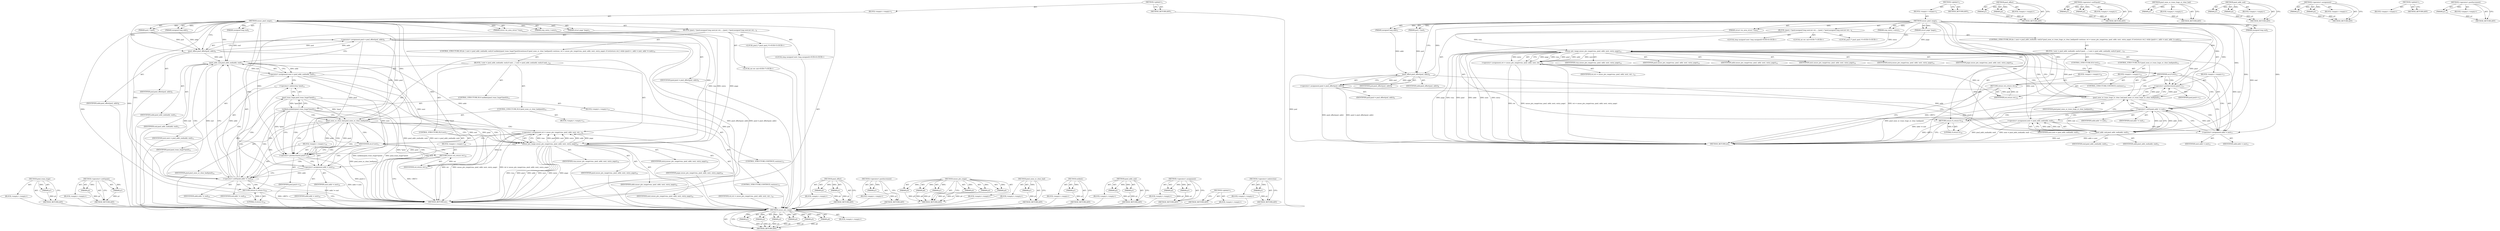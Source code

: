 digraph "&lt;operator&gt;.postIncrement" {
vulnerable_116 [label=<(METHOD,pmd_trans_huge)>];
vulnerable_117 [label=<(PARAM,p1)>];
vulnerable_118 [label=<(BLOCK,&lt;empty&gt;,&lt;empty&gt;)>];
vulnerable_119 [label=<(METHOD_RETURN,ANY)>];
vulnerable_141 [label=<(METHOD,&lt;operator&gt;.notEquals)>];
vulnerable_142 [label=<(PARAM,p1)>];
vulnerable_143 [label=<(PARAM,p2)>];
vulnerable_144 [label=<(BLOCK,&lt;empty&gt;,&lt;empty&gt;)>];
vulnerable_145 [label=<(METHOD_RETURN,ANY)>];
vulnerable_6 [label=<(METHOD,&lt;global&gt;)<SUB>1</SUB>>];
vulnerable_7 [label=<(BLOCK,&lt;empty&gt;,&lt;empty&gt;)<SUB>1</SUB>>];
vulnerable_8 [label=<(METHOD,unuse_pmd_range)<SUB>1</SUB>>];
vulnerable_9 [label=<(PARAM,struct vm_area_struct *vma)<SUB>1</SUB>>];
vulnerable_10 [label=<(PARAM,pud_t *pud)<SUB>1</SUB>>];
vulnerable_11 [label=<(PARAM,unsigned long addr)<SUB>2</SUB>>];
vulnerable_12 [label=<(PARAM,unsigned long end)<SUB>2</SUB>>];
vulnerable_13 [label=<(PARAM,swp_entry_t entry)<SUB>3</SUB>>];
vulnerable_14 [label=<(PARAM,struct page *page)<SUB>3</SUB>>];
vulnerable_15 [label=<(BLOCK,{
	pmd_t *pmd;
	unsigned long next;
	int ret;

...,{
	pmd_t *pmd;
	unsigned long next;
	int ret;

...)<SUB>4</SUB>>];
vulnerable_16 [label="<(LOCAL,pmd_t* pmd: pmd_t*)<SUB>5</SUB>>"];
vulnerable_17 [label="<(LOCAL,long unsigned next: long unsigned)<SUB>6</SUB>>"];
vulnerable_18 [label="<(LOCAL,int ret: int)<SUB>7</SUB>>"];
vulnerable_19 [label=<(&lt;operator&gt;.assignment,pmd = pmd_offset(pud, addr))<SUB>9</SUB>>];
vulnerable_20 [label=<(IDENTIFIER,pmd,pmd = pmd_offset(pud, addr))<SUB>9</SUB>>];
vulnerable_21 [label=<(pmd_offset,pmd_offset(pud, addr))<SUB>9</SUB>>];
vulnerable_22 [label=<(IDENTIFIER,pud,pmd_offset(pud, addr))<SUB>9</SUB>>];
vulnerable_23 [label=<(IDENTIFIER,addr,pmd_offset(pud, addr))<SUB>9</SUB>>];
vulnerable_24 [label=<(CONTROL_STRUCTURE,DO,do {
 		next = pmd_addr_end(addr, end);
		if (unlikely(pmd_trans_huge(*pmd)))
			continue;
		if (pmd_none_or_clear_bad(pmd))
 			continue;
 		ret = unuse_pte_range(vma, pmd, addr, next, entry, page);
 		if (ret)
			return ret;
	} while (pmd++, addr = next, addr != end);)<SUB>10</SUB>>];
vulnerable_25 [label=<(BLOCK,{
 		next = pmd_addr_end(addr, end);
		if (unli...,{
 		next = pmd_addr_end(addr, end);
		if (unli...)<SUB>10</SUB>>];
vulnerable_26 [label=<(&lt;operator&gt;.assignment,next = pmd_addr_end(addr, end))<SUB>11</SUB>>];
vulnerable_27 [label=<(IDENTIFIER,next,next = pmd_addr_end(addr, end))<SUB>11</SUB>>];
vulnerable_28 [label=<(pmd_addr_end,pmd_addr_end(addr, end))<SUB>11</SUB>>];
vulnerable_29 [label=<(IDENTIFIER,addr,pmd_addr_end(addr, end))<SUB>11</SUB>>];
vulnerable_30 [label=<(IDENTIFIER,end,pmd_addr_end(addr, end))<SUB>11</SUB>>];
vulnerable_31 [label=<(CONTROL_STRUCTURE,IF,if (unlikely(pmd_trans_huge(*pmd))))<SUB>12</SUB>>];
vulnerable_32 [label=<(unlikely,unlikely(pmd_trans_huge(*pmd)))<SUB>12</SUB>>];
vulnerable_33 [label=<(pmd_trans_huge,pmd_trans_huge(*pmd))<SUB>12</SUB>>];
vulnerable_34 [label=<(&lt;operator&gt;.indirection,*pmd)<SUB>12</SUB>>];
vulnerable_35 [label=<(IDENTIFIER,pmd,pmd_trans_huge(*pmd))<SUB>12</SUB>>];
vulnerable_36 [label=<(BLOCK,&lt;empty&gt;,&lt;empty&gt;)<SUB>13</SUB>>];
vulnerable_37 [label=<(CONTROL_STRUCTURE,CONTINUE,continue;)<SUB>13</SUB>>];
vulnerable_38 [label=<(CONTROL_STRUCTURE,IF,if (pmd_none_or_clear_bad(pmd)))<SUB>14</SUB>>];
vulnerable_39 [label=<(pmd_none_or_clear_bad,pmd_none_or_clear_bad(pmd))<SUB>14</SUB>>];
vulnerable_40 [label=<(IDENTIFIER,pmd,pmd_none_or_clear_bad(pmd))<SUB>14</SUB>>];
vulnerable_41 [label=<(BLOCK,&lt;empty&gt;,&lt;empty&gt;)<SUB>15</SUB>>];
vulnerable_42 [label=<(CONTROL_STRUCTURE,CONTINUE,continue;)<SUB>15</SUB>>];
vulnerable_43 [label=<(&lt;operator&gt;.assignment,ret = unuse_pte_range(vma, pmd, addr, next, ent...)<SUB>16</SUB>>];
vulnerable_44 [label=<(IDENTIFIER,ret,ret = unuse_pte_range(vma, pmd, addr, next, ent...)<SUB>16</SUB>>];
vulnerable_45 [label=<(unuse_pte_range,unuse_pte_range(vma, pmd, addr, next, entry, page))<SUB>16</SUB>>];
vulnerable_46 [label=<(IDENTIFIER,vma,unuse_pte_range(vma, pmd, addr, next, entry, page))<SUB>16</SUB>>];
vulnerable_47 [label=<(IDENTIFIER,pmd,unuse_pte_range(vma, pmd, addr, next, entry, page))<SUB>16</SUB>>];
vulnerable_48 [label=<(IDENTIFIER,addr,unuse_pte_range(vma, pmd, addr, next, entry, page))<SUB>16</SUB>>];
vulnerable_49 [label=<(IDENTIFIER,next,unuse_pte_range(vma, pmd, addr, next, entry, page))<SUB>16</SUB>>];
vulnerable_50 [label=<(IDENTIFIER,entry,unuse_pte_range(vma, pmd, addr, next, entry, page))<SUB>16</SUB>>];
vulnerable_51 [label=<(IDENTIFIER,page,unuse_pte_range(vma, pmd, addr, next, entry, page))<SUB>16</SUB>>];
vulnerable_52 [label=<(CONTROL_STRUCTURE,IF,if (ret))<SUB>17</SUB>>];
vulnerable_53 [label=<(IDENTIFIER,ret,if (ret))<SUB>17</SUB>>];
vulnerable_54 [label=<(BLOCK,&lt;empty&gt;,&lt;empty&gt;)<SUB>18</SUB>>];
vulnerable_55 [label=<(RETURN,return ret;,return ret;)<SUB>18</SUB>>];
vulnerable_56 [label=<(IDENTIFIER,ret,return ret;)<SUB>18</SUB>>];
vulnerable_57 [label=<(BLOCK,&lt;empty&gt;,&lt;empty&gt;)<SUB>19</SUB>>];
vulnerable_58 [label=<(&lt;operator&gt;.postIncrement,pmd++)<SUB>19</SUB>>];
vulnerable_59 [label=<(IDENTIFIER,pmd,pmd++)<SUB>19</SUB>>];
vulnerable_60 [label=<(&lt;operator&gt;.assignment,addr = next)<SUB>19</SUB>>];
vulnerable_61 [label=<(IDENTIFIER,addr,addr = next)<SUB>19</SUB>>];
vulnerable_62 [label=<(IDENTIFIER,next,addr = next)<SUB>19</SUB>>];
vulnerable_63 [label=<(&lt;operator&gt;.notEquals,addr != end)<SUB>19</SUB>>];
vulnerable_64 [label=<(IDENTIFIER,addr,addr != end)<SUB>19</SUB>>];
vulnerable_65 [label=<(IDENTIFIER,end,addr != end)<SUB>19</SUB>>];
vulnerable_66 [label=<(RETURN,return 0;,return 0;)<SUB>20</SUB>>];
vulnerable_67 [label=<(LITERAL,0,return 0;)<SUB>20</SUB>>];
vulnerable_68 [label=<(METHOD_RETURN,int)<SUB>1</SUB>>];
vulnerable_70 [label=<(METHOD_RETURN,ANY)<SUB>1</SUB>>];
vulnerable_102 [label=<(METHOD,pmd_offset)>];
vulnerable_103 [label=<(PARAM,p1)>];
vulnerable_104 [label=<(PARAM,p2)>];
vulnerable_105 [label=<(BLOCK,&lt;empty&gt;,&lt;empty&gt;)>];
vulnerable_106 [label=<(METHOD_RETURN,ANY)>];
vulnerable_137 [label=<(METHOD,&lt;operator&gt;.postIncrement)>];
vulnerable_138 [label=<(PARAM,p1)>];
vulnerable_139 [label=<(BLOCK,&lt;empty&gt;,&lt;empty&gt;)>];
vulnerable_140 [label=<(METHOD_RETURN,ANY)>];
vulnerable_128 [label=<(METHOD,unuse_pte_range)>];
vulnerable_129 [label=<(PARAM,p1)>];
vulnerable_130 [label=<(PARAM,p2)>];
vulnerable_131 [label=<(PARAM,p3)>];
vulnerable_132 [label=<(PARAM,p4)>];
vulnerable_133 [label=<(PARAM,p5)>];
vulnerable_134 [label=<(PARAM,p6)>];
vulnerable_135 [label=<(BLOCK,&lt;empty&gt;,&lt;empty&gt;)>];
vulnerable_136 [label=<(METHOD_RETURN,ANY)>];
vulnerable_124 [label=<(METHOD,pmd_none_or_clear_bad)>];
vulnerable_125 [label=<(PARAM,p1)>];
vulnerable_126 [label=<(BLOCK,&lt;empty&gt;,&lt;empty&gt;)>];
vulnerable_127 [label=<(METHOD_RETURN,ANY)>];
vulnerable_112 [label=<(METHOD,unlikely)>];
vulnerable_113 [label=<(PARAM,p1)>];
vulnerable_114 [label=<(BLOCK,&lt;empty&gt;,&lt;empty&gt;)>];
vulnerable_115 [label=<(METHOD_RETURN,ANY)>];
vulnerable_107 [label=<(METHOD,pmd_addr_end)>];
vulnerable_108 [label=<(PARAM,p1)>];
vulnerable_109 [label=<(PARAM,p2)>];
vulnerable_110 [label=<(BLOCK,&lt;empty&gt;,&lt;empty&gt;)>];
vulnerable_111 [label=<(METHOD_RETURN,ANY)>];
vulnerable_97 [label=<(METHOD,&lt;operator&gt;.assignment)>];
vulnerable_98 [label=<(PARAM,p1)>];
vulnerable_99 [label=<(PARAM,p2)>];
vulnerable_100 [label=<(BLOCK,&lt;empty&gt;,&lt;empty&gt;)>];
vulnerable_101 [label=<(METHOD_RETURN,ANY)>];
vulnerable_91 [label=<(METHOD,&lt;global&gt;)<SUB>1</SUB>>];
vulnerable_92 [label=<(BLOCK,&lt;empty&gt;,&lt;empty&gt;)>];
vulnerable_93 [label=<(METHOD_RETURN,ANY)>];
vulnerable_120 [label=<(METHOD,&lt;operator&gt;.indirection)>];
vulnerable_121 [label=<(PARAM,p1)>];
vulnerable_122 [label=<(BLOCK,&lt;empty&gt;,&lt;empty&gt;)>];
vulnerable_123 [label=<(METHOD_RETURN,ANY)>];
fixed_109 [label=<(METHOD,unuse_pte_range)>];
fixed_110 [label=<(PARAM,p1)>];
fixed_111 [label=<(PARAM,p2)>];
fixed_112 [label=<(PARAM,p3)>];
fixed_113 [label=<(PARAM,p4)>];
fixed_114 [label=<(PARAM,p5)>];
fixed_115 [label=<(PARAM,p6)>];
fixed_116 [label=<(BLOCK,&lt;empty&gt;,&lt;empty&gt;)>];
fixed_117 [label=<(METHOD_RETURN,ANY)>];
fixed_6 [label=<(METHOD,&lt;global&gt;)<SUB>1</SUB>>];
fixed_7 [label=<(BLOCK,&lt;empty&gt;,&lt;empty&gt;)<SUB>1</SUB>>];
fixed_8 [label=<(METHOD,unuse_pmd_range)<SUB>1</SUB>>];
fixed_9 [label=<(PARAM,struct vm_area_struct *vma)<SUB>1</SUB>>];
fixed_10 [label=<(PARAM,pud_t *pud)<SUB>1</SUB>>];
fixed_11 [label=<(PARAM,unsigned long addr)<SUB>2</SUB>>];
fixed_12 [label=<(PARAM,unsigned long end)<SUB>2</SUB>>];
fixed_13 [label=<(PARAM,swp_entry_t entry)<SUB>3</SUB>>];
fixed_14 [label=<(PARAM,struct page *page)<SUB>3</SUB>>];
fixed_15 [label=<(BLOCK,{
	pmd_t *pmd;
	unsigned long next;
	int ret;

...,{
	pmd_t *pmd;
	unsigned long next;
	int ret;

...)<SUB>4</SUB>>];
fixed_16 [label="<(LOCAL,pmd_t* pmd: pmd_t*)<SUB>5</SUB>>"];
fixed_17 [label="<(LOCAL,long unsigned next: long unsigned)<SUB>6</SUB>>"];
fixed_18 [label="<(LOCAL,int ret: int)<SUB>7</SUB>>"];
fixed_19 [label=<(&lt;operator&gt;.assignment,pmd = pmd_offset(pud, addr))<SUB>9</SUB>>];
fixed_20 [label=<(IDENTIFIER,pmd,pmd = pmd_offset(pud, addr))<SUB>9</SUB>>];
fixed_21 [label=<(pmd_offset,pmd_offset(pud, addr))<SUB>9</SUB>>];
fixed_22 [label=<(IDENTIFIER,pud,pmd_offset(pud, addr))<SUB>9</SUB>>];
fixed_23 [label=<(IDENTIFIER,addr,pmd_offset(pud, addr))<SUB>9</SUB>>];
fixed_24 [label=<(CONTROL_STRUCTURE,DO,do {
 		next = pmd_addr_end(addr, end);
		if (pmd_none_or_trans_huge_or_clear_bad(pmd))
 			continue;
 		ret = unuse_pte_range(vma, pmd, addr, next, entry, page);
 		if (ret)
			return ret;
	} while (pmd++, addr = next, addr != end);)<SUB>10</SUB>>];
fixed_25 [label=<(BLOCK,{
 		next = pmd_addr_end(addr, end);
		if (pmd_...,{
 		next = pmd_addr_end(addr, end);
		if (pmd_...)<SUB>10</SUB>>];
fixed_26 [label=<(&lt;operator&gt;.assignment,next = pmd_addr_end(addr, end))<SUB>11</SUB>>];
fixed_27 [label=<(IDENTIFIER,next,next = pmd_addr_end(addr, end))<SUB>11</SUB>>];
fixed_28 [label=<(pmd_addr_end,pmd_addr_end(addr, end))<SUB>11</SUB>>];
fixed_29 [label=<(IDENTIFIER,addr,pmd_addr_end(addr, end))<SUB>11</SUB>>];
fixed_30 [label=<(IDENTIFIER,end,pmd_addr_end(addr, end))<SUB>11</SUB>>];
fixed_31 [label=<(CONTROL_STRUCTURE,IF,if (pmd_none_or_trans_huge_or_clear_bad(pmd)))<SUB>12</SUB>>];
fixed_32 [label=<(pmd_none_or_trans_huge_or_clear_bad,pmd_none_or_trans_huge_or_clear_bad(pmd))<SUB>12</SUB>>];
fixed_33 [label=<(IDENTIFIER,pmd,pmd_none_or_trans_huge_or_clear_bad(pmd))<SUB>12</SUB>>];
fixed_34 [label=<(BLOCK,&lt;empty&gt;,&lt;empty&gt;)<SUB>13</SUB>>];
fixed_35 [label=<(CONTROL_STRUCTURE,CONTINUE,continue;)<SUB>13</SUB>>];
fixed_36 [label=<(&lt;operator&gt;.assignment,ret = unuse_pte_range(vma, pmd, addr, next, ent...)<SUB>14</SUB>>];
fixed_37 [label=<(IDENTIFIER,ret,ret = unuse_pte_range(vma, pmd, addr, next, ent...)<SUB>14</SUB>>];
fixed_38 [label=<(unuse_pte_range,unuse_pte_range(vma, pmd, addr, next, entry, page))<SUB>14</SUB>>];
fixed_39 [label=<(IDENTIFIER,vma,unuse_pte_range(vma, pmd, addr, next, entry, page))<SUB>14</SUB>>];
fixed_40 [label=<(IDENTIFIER,pmd,unuse_pte_range(vma, pmd, addr, next, entry, page))<SUB>14</SUB>>];
fixed_41 [label=<(IDENTIFIER,addr,unuse_pte_range(vma, pmd, addr, next, entry, page))<SUB>14</SUB>>];
fixed_42 [label=<(IDENTIFIER,next,unuse_pte_range(vma, pmd, addr, next, entry, page))<SUB>14</SUB>>];
fixed_43 [label=<(IDENTIFIER,entry,unuse_pte_range(vma, pmd, addr, next, entry, page))<SUB>14</SUB>>];
fixed_44 [label=<(IDENTIFIER,page,unuse_pte_range(vma, pmd, addr, next, entry, page))<SUB>14</SUB>>];
fixed_45 [label=<(CONTROL_STRUCTURE,IF,if (ret))<SUB>15</SUB>>];
fixed_46 [label=<(IDENTIFIER,ret,if (ret))<SUB>15</SUB>>];
fixed_47 [label=<(BLOCK,&lt;empty&gt;,&lt;empty&gt;)<SUB>16</SUB>>];
fixed_48 [label=<(RETURN,return ret;,return ret;)<SUB>16</SUB>>];
fixed_49 [label=<(IDENTIFIER,ret,return ret;)<SUB>16</SUB>>];
fixed_50 [label=<(BLOCK,&lt;empty&gt;,&lt;empty&gt;)<SUB>17</SUB>>];
fixed_51 [label=<(&lt;operator&gt;.postIncrement,pmd++)<SUB>17</SUB>>];
fixed_52 [label=<(IDENTIFIER,pmd,pmd++)<SUB>17</SUB>>];
fixed_53 [label=<(&lt;operator&gt;.assignment,addr = next)<SUB>17</SUB>>];
fixed_54 [label=<(IDENTIFIER,addr,addr = next)<SUB>17</SUB>>];
fixed_55 [label=<(IDENTIFIER,next,addr = next)<SUB>17</SUB>>];
fixed_56 [label=<(&lt;operator&gt;.notEquals,addr != end)<SUB>17</SUB>>];
fixed_57 [label=<(IDENTIFIER,addr,addr != end)<SUB>17</SUB>>];
fixed_58 [label=<(IDENTIFIER,end,addr != end)<SUB>17</SUB>>];
fixed_59 [label=<(RETURN,return 0;,return 0;)<SUB>18</SUB>>];
fixed_60 [label=<(LITERAL,0,return 0;)<SUB>18</SUB>>];
fixed_61 [label=<(METHOD_RETURN,int)<SUB>1</SUB>>];
fixed_63 [label=<(METHOD_RETURN,ANY)<SUB>1</SUB>>];
fixed_95 [label=<(METHOD,pmd_offset)>];
fixed_96 [label=<(PARAM,p1)>];
fixed_97 [label=<(PARAM,p2)>];
fixed_98 [label=<(BLOCK,&lt;empty&gt;,&lt;empty&gt;)>];
fixed_99 [label=<(METHOD_RETURN,ANY)>];
fixed_122 [label=<(METHOD,&lt;operator&gt;.notEquals)>];
fixed_123 [label=<(PARAM,p1)>];
fixed_124 [label=<(PARAM,p2)>];
fixed_125 [label=<(BLOCK,&lt;empty&gt;,&lt;empty&gt;)>];
fixed_126 [label=<(METHOD_RETURN,ANY)>];
fixed_105 [label=<(METHOD,pmd_none_or_trans_huge_or_clear_bad)>];
fixed_106 [label=<(PARAM,p1)>];
fixed_107 [label=<(BLOCK,&lt;empty&gt;,&lt;empty&gt;)>];
fixed_108 [label=<(METHOD_RETURN,ANY)>];
fixed_100 [label=<(METHOD,pmd_addr_end)>];
fixed_101 [label=<(PARAM,p1)>];
fixed_102 [label=<(PARAM,p2)>];
fixed_103 [label=<(BLOCK,&lt;empty&gt;,&lt;empty&gt;)>];
fixed_104 [label=<(METHOD_RETURN,ANY)>];
fixed_90 [label=<(METHOD,&lt;operator&gt;.assignment)>];
fixed_91 [label=<(PARAM,p1)>];
fixed_92 [label=<(PARAM,p2)>];
fixed_93 [label=<(BLOCK,&lt;empty&gt;,&lt;empty&gt;)>];
fixed_94 [label=<(METHOD_RETURN,ANY)>];
fixed_84 [label=<(METHOD,&lt;global&gt;)<SUB>1</SUB>>];
fixed_85 [label=<(BLOCK,&lt;empty&gt;,&lt;empty&gt;)>];
fixed_86 [label=<(METHOD_RETURN,ANY)>];
fixed_118 [label=<(METHOD,&lt;operator&gt;.postIncrement)>];
fixed_119 [label=<(PARAM,p1)>];
fixed_120 [label=<(BLOCK,&lt;empty&gt;,&lt;empty&gt;)>];
fixed_121 [label=<(METHOD_RETURN,ANY)>];
vulnerable_116 -> vulnerable_117  [key=0, label="AST: "];
vulnerable_116 -> vulnerable_117  [key=1, label="DDG: "];
vulnerable_116 -> vulnerable_118  [key=0, label="AST: "];
vulnerable_116 -> vulnerable_119  [key=0, label="AST: "];
vulnerable_116 -> vulnerable_119  [key=1, label="CFG: "];
vulnerable_117 -> vulnerable_119  [key=0, label="DDG: p1"];
vulnerable_118 -> fixed_109  [key=0];
vulnerable_119 -> fixed_109  [key=0];
vulnerable_141 -> vulnerable_142  [key=0, label="AST: "];
vulnerable_141 -> vulnerable_142  [key=1, label="DDG: "];
vulnerable_141 -> vulnerable_144  [key=0, label="AST: "];
vulnerable_141 -> vulnerable_143  [key=0, label="AST: "];
vulnerable_141 -> vulnerable_143  [key=1, label="DDG: "];
vulnerable_141 -> vulnerable_145  [key=0, label="AST: "];
vulnerable_141 -> vulnerable_145  [key=1, label="CFG: "];
vulnerable_142 -> vulnerable_145  [key=0, label="DDG: p1"];
vulnerable_143 -> vulnerable_145  [key=0, label="DDG: p2"];
vulnerable_144 -> fixed_109  [key=0];
vulnerable_145 -> fixed_109  [key=0];
vulnerable_6 -> vulnerable_7  [key=0, label="AST: "];
vulnerable_6 -> vulnerable_70  [key=0, label="AST: "];
vulnerable_6 -> vulnerable_70  [key=1, label="CFG: "];
vulnerable_7 -> vulnerable_8  [key=0, label="AST: "];
vulnerable_8 -> vulnerable_9  [key=0, label="AST: "];
vulnerable_8 -> vulnerable_9  [key=1, label="DDG: "];
vulnerable_8 -> vulnerable_10  [key=0, label="AST: "];
vulnerable_8 -> vulnerable_10  [key=1, label="DDG: "];
vulnerable_8 -> vulnerable_11  [key=0, label="AST: "];
vulnerable_8 -> vulnerable_11  [key=1, label="DDG: "];
vulnerable_8 -> vulnerable_12  [key=0, label="AST: "];
vulnerable_8 -> vulnerable_12  [key=1, label="DDG: "];
vulnerable_8 -> vulnerable_13  [key=0, label="AST: "];
vulnerable_8 -> vulnerable_13  [key=1, label="DDG: "];
vulnerable_8 -> vulnerable_14  [key=0, label="AST: "];
vulnerable_8 -> vulnerable_14  [key=1, label="DDG: "];
vulnerable_8 -> vulnerable_15  [key=0, label="AST: "];
vulnerable_8 -> vulnerable_68  [key=0, label="AST: "];
vulnerable_8 -> vulnerable_21  [key=0, label="CFG: "];
vulnerable_8 -> vulnerable_21  [key=1, label="DDG: "];
vulnerable_8 -> vulnerable_66  [key=0, label="DDG: "];
vulnerable_8 -> vulnerable_67  [key=0, label="DDG: "];
vulnerable_8 -> vulnerable_60  [key=0, label="DDG: "];
vulnerable_8 -> vulnerable_53  [key=0, label="DDG: "];
vulnerable_8 -> vulnerable_58  [key=0, label="DDG: "];
vulnerable_8 -> vulnerable_63  [key=0, label="DDG: "];
vulnerable_8 -> vulnerable_28  [key=0, label="DDG: "];
vulnerable_8 -> vulnerable_39  [key=0, label="DDG: "];
vulnerable_8 -> vulnerable_45  [key=0, label="DDG: "];
vulnerable_8 -> vulnerable_56  [key=0, label="DDG: "];
vulnerable_9 -> vulnerable_45  [key=0, label="DDG: vma"];
vulnerable_10 -> vulnerable_21  [key=0, label="DDG: pud"];
vulnerable_11 -> vulnerable_21  [key=0, label="DDG: addr"];
vulnerable_12 -> vulnerable_28  [key=0, label="DDG: end"];
vulnerable_13 -> vulnerable_45  [key=0, label="DDG: entry"];
vulnerable_14 -> vulnerable_45  [key=0, label="DDG: page"];
vulnerable_15 -> vulnerable_16  [key=0, label="AST: "];
vulnerable_15 -> vulnerable_17  [key=0, label="AST: "];
vulnerable_15 -> vulnerable_18  [key=0, label="AST: "];
vulnerable_15 -> vulnerable_19  [key=0, label="AST: "];
vulnerable_15 -> vulnerable_24  [key=0, label="AST: "];
vulnerable_15 -> vulnerable_66  [key=0, label="AST: "];
vulnerable_16 -> fixed_109  [key=0];
vulnerable_17 -> fixed_109  [key=0];
vulnerable_18 -> fixed_109  [key=0];
vulnerable_19 -> vulnerable_20  [key=0, label="AST: "];
vulnerable_19 -> vulnerable_21  [key=0, label="AST: "];
vulnerable_19 -> vulnerable_28  [key=0, label="CFG: "];
vulnerable_19 -> vulnerable_68  [key=0, label="DDG: pmd_offset(pud, addr)"];
vulnerable_19 -> vulnerable_68  [key=1, label="DDG: pmd = pmd_offset(pud, addr)"];
vulnerable_19 -> vulnerable_58  [key=0, label="DDG: pmd"];
vulnerable_19 -> vulnerable_39  [key=0, label="DDG: pmd"];
vulnerable_20 -> fixed_109  [key=0];
vulnerable_21 -> vulnerable_22  [key=0, label="AST: "];
vulnerable_21 -> vulnerable_23  [key=0, label="AST: "];
vulnerable_21 -> vulnerable_19  [key=0, label="CFG: "];
vulnerable_21 -> vulnerable_19  [key=1, label="DDG: pud"];
vulnerable_21 -> vulnerable_19  [key=2, label="DDG: addr"];
vulnerable_21 -> vulnerable_68  [key=0, label="DDG: pud"];
vulnerable_21 -> vulnerable_28  [key=0, label="DDG: addr"];
vulnerable_22 -> fixed_109  [key=0];
vulnerable_23 -> fixed_109  [key=0];
vulnerable_24 -> vulnerable_25  [key=0, label="AST: "];
vulnerable_24 -> vulnerable_57  [key=0, label="AST: "];
vulnerable_25 -> vulnerable_26  [key=0, label="AST: "];
vulnerable_25 -> vulnerable_31  [key=0, label="AST: "];
vulnerable_25 -> vulnerable_38  [key=0, label="AST: "];
vulnerable_25 -> vulnerable_43  [key=0, label="AST: "];
vulnerable_25 -> vulnerable_52  [key=0, label="AST: "];
vulnerable_26 -> vulnerable_27  [key=0, label="AST: "];
vulnerable_26 -> vulnerable_28  [key=0, label="AST: "];
vulnerable_26 -> vulnerable_34  [key=0, label="CFG: "];
vulnerable_26 -> vulnerable_68  [key=0, label="DDG: pmd_addr_end(addr, end)"];
vulnerable_26 -> vulnerable_68  [key=1, label="DDG: next = pmd_addr_end(addr, end)"];
vulnerable_26 -> vulnerable_60  [key=0, label="DDG: next"];
vulnerable_26 -> vulnerable_45  [key=0, label="DDG: next"];
vulnerable_27 -> fixed_109  [key=0];
vulnerable_28 -> vulnerable_29  [key=0, label="AST: "];
vulnerable_28 -> vulnerable_30  [key=0, label="AST: "];
vulnerable_28 -> vulnerable_26  [key=0, label="CFG: "];
vulnerable_28 -> vulnerable_26  [key=1, label="DDG: addr"];
vulnerable_28 -> vulnerable_26  [key=2, label="DDG: end"];
vulnerable_28 -> vulnerable_68  [key=0, label="DDG: end"];
vulnerable_28 -> vulnerable_63  [key=0, label="DDG: end"];
vulnerable_28 -> vulnerable_45  [key=0, label="DDG: addr"];
vulnerable_29 -> fixed_109  [key=0];
vulnerable_30 -> fixed_109  [key=0];
vulnerable_31 -> vulnerable_32  [key=0, label="AST: "];
vulnerable_31 -> vulnerable_36  [key=0, label="AST: "];
vulnerable_32 -> vulnerable_33  [key=0, label="AST: "];
vulnerable_32 -> vulnerable_58  [key=0, label="CFG: "];
vulnerable_32 -> vulnerable_58  [key=1, label="CDG: "];
vulnerable_32 -> vulnerable_39  [key=0, label="CFG: "];
vulnerable_32 -> vulnerable_39  [key=1, label="CDG: "];
vulnerable_32 -> vulnerable_68  [key=0, label="DDG: pmd_trans_huge(*pmd)"];
vulnerable_32 -> vulnerable_68  [key=1, label="DDG: unlikely(pmd_trans_huge(*pmd))"];
vulnerable_32 -> vulnerable_60  [key=0, label="CDG: "];
vulnerable_32 -> vulnerable_63  [key=0, label="CDG: "];
vulnerable_33 -> vulnerable_34  [key=0, label="AST: "];
vulnerable_33 -> vulnerable_32  [key=0, label="CFG: "];
vulnerable_33 -> vulnerable_32  [key=1, label="DDG: *pmd"];
vulnerable_33 -> vulnerable_68  [key=0, label="DDG: *pmd"];
vulnerable_33 -> vulnerable_58  [key=0, label="DDG: *pmd"];
vulnerable_33 -> vulnerable_39  [key=0, label="DDG: *pmd"];
vulnerable_33 -> vulnerable_45  [key=0, label="DDG: *pmd"];
vulnerable_34 -> vulnerable_35  [key=0, label="AST: "];
vulnerable_34 -> vulnerable_33  [key=0, label="CFG: "];
vulnerable_35 -> fixed_109  [key=0];
vulnerable_36 -> vulnerable_37  [key=0, label="AST: "];
vulnerable_37 -> fixed_109  [key=0];
vulnerable_38 -> vulnerable_39  [key=0, label="AST: "];
vulnerable_38 -> vulnerable_41  [key=0, label="AST: "];
vulnerable_39 -> vulnerable_40  [key=0, label="AST: "];
vulnerable_39 -> vulnerable_58  [key=0, label="CFG: "];
vulnerable_39 -> vulnerable_58  [key=1, label="DDG: pmd"];
vulnerable_39 -> vulnerable_58  [key=2, label="CDG: "];
vulnerable_39 -> vulnerable_45  [key=0, label="CFG: "];
vulnerable_39 -> vulnerable_45  [key=1, label="DDG: pmd"];
vulnerable_39 -> vulnerable_45  [key=2, label="CDG: "];
vulnerable_39 -> vulnerable_68  [key=0, label="DDG: pmd_none_or_clear_bad(pmd)"];
vulnerable_39 -> vulnerable_60  [key=0, label="CDG: "];
vulnerable_39 -> vulnerable_53  [key=0, label="CDG: "];
vulnerable_39 -> vulnerable_63  [key=0, label="CDG: "];
vulnerable_39 -> vulnerable_43  [key=0, label="CDG: "];
vulnerable_40 -> fixed_109  [key=0];
vulnerable_41 -> vulnerable_42  [key=0, label="AST: "];
vulnerable_42 -> fixed_109  [key=0];
vulnerable_43 -> vulnerable_44  [key=0, label="AST: "];
vulnerable_43 -> vulnerable_45  [key=0, label="AST: "];
vulnerable_43 -> vulnerable_53  [key=0, label="CFG: "];
vulnerable_43 -> vulnerable_68  [key=0, label="DDG: ret"];
vulnerable_43 -> vulnerable_68  [key=1, label="DDG: unuse_pte_range(vma, pmd, addr, next, entry, page)"];
vulnerable_43 -> vulnerable_68  [key=2, label="DDG: ret = unuse_pte_range(vma, pmd, addr, next, entry, page)"];
vulnerable_43 -> vulnerable_56  [key=0, label="DDG: ret"];
vulnerable_44 -> fixed_109  [key=0];
vulnerable_45 -> vulnerable_46  [key=0, label="AST: "];
vulnerable_45 -> vulnerable_47  [key=0, label="AST: "];
vulnerable_45 -> vulnerable_48  [key=0, label="AST: "];
vulnerable_45 -> vulnerable_49  [key=0, label="AST: "];
vulnerable_45 -> vulnerable_50  [key=0, label="AST: "];
vulnerable_45 -> vulnerable_51  [key=0, label="AST: "];
vulnerable_45 -> vulnerable_43  [key=0, label="CFG: "];
vulnerable_45 -> vulnerable_43  [key=1, label="DDG: vma"];
vulnerable_45 -> vulnerable_43  [key=2, label="DDG: pmd"];
vulnerable_45 -> vulnerable_43  [key=3, label="DDG: next"];
vulnerable_45 -> vulnerable_43  [key=4, label="DDG: entry"];
vulnerable_45 -> vulnerable_43  [key=5, label="DDG: addr"];
vulnerable_45 -> vulnerable_43  [key=6, label="DDG: page"];
vulnerable_45 -> vulnerable_68  [key=0, label="DDG: vma"];
vulnerable_45 -> vulnerable_68  [key=1, label="DDG: pmd"];
vulnerable_45 -> vulnerable_68  [key=2, label="DDG: addr"];
vulnerable_45 -> vulnerable_68  [key=3, label="DDG: next"];
vulnerable_45 -> vulnerable_68  [key=4, label="DDG: entry"];
vulnerable_45 -> vulnerable_68  [key=5, label="DDG: page"];
vulnerable_45 -> vulnerable_60  [key=0, label="DDG: next"];
vulnerable_45 -> vulnerable_58  [key=0, label="DDG: pmd"];
vulnerable_46 -> fixed_109  [key=0];
vulnerable_47 -> fixed_109  [key=0];
vulnerable_48 -> fixed_109  [key=0];
vulnerable_49 -> fixed_109  [key=0];
vulnerable_50 -> fixed_109  [key=0];
vulnerable_51 -> fixed_109  [key=0];
vulnerable_52 -> vulnerable_53  [key=0, label="AST: "];
vulnerable_52 -> vulnerable_54  [key=0, label="AST: "];
vulnerable_53 -> vulnerable_58  [key=0, label="CFG: "];
vulnerable_53 -> vulnerable_58  [key=1, label="CDG: "];
vulnerable_53 -> vulnerable_55  [key=0, label="CFG: "];
vulnerable_53 -> vulnerable_55  [key=1, label="CDG: "];
vulnerable_53 -> vulnerable_60  [key=0, label="CDG: "];
vulnerable_53 -> vulnerable_63  [key=0, label="CDG: "];
vulnerable_54 -> vulnerable_55  [key=0, label="AST: "];
vulnerable_55 -> vulnerable_56  [key=0, label="AST: "];
vulnerable_55 -> vulnerable_68  [key=0, label="CFG: "];
vulnerable_55 -> vulnerable_68  [key=1, label="DDG: &lt;RET&gt;"];
vulnerable_56 -> vulnerable_55  [key=0, label="DDG: ret"];
vulnerable_57 -> vulnerable_58  [key=0, label="AST: "];
vulnerable_57 -> vulnerable_60  [key=0, label="AST: "];
vulnerable_57 -> vulnerable_63  [key=0, label="AST: "];
vulnerable_58 -> vulnerable_59  [key=0, label="AST: "];
vulnerable_58 -> vulnerable_60  [key=0, label="CFG: "];
vulnerable_58 -> vulnerable_68  [key=0, label="DDG: pmd++"];
vulnerable_58 -> vulnerable_39  [key=0, label="DDG: pmd"];
vulnerable_59 -> fixed_109  [key=0];
vulnerable_60 -> vulnerable_61  [key=0, label="AST: "];
vulnerable_60 -> vulnerable_62  [key=0, label="AST: "];
vulnerable_60 -> vulnerable_63  [key=0, label="CFG: "];
vulnerable_60 -> vulnerable_63  [key=1, label="DDG: addr"];
vulnerable_60 -> vulnerable_68  [key=0, label="DDG: addr = next"];
vulnerable_61 -> fixed_109  [key=0];
vulnerable_62 -> fixed_109  [key=0];
vulnerable_63 -> vulnerable_64  [key=0, label="AST: "];
vulnerable_63 -> vulnerable_65  [key=0, label="AST: "];
vulnerable_63 -> vulnerable_28  [key=0, label="CFG: "];
vulnerable_63 -> vulnerable_28  [key=1, label="DDG: addr"];
vulnerable_63 -> vulnerable_28  [key=2, label="DDG: end"];
vulnerable_63 -> vulnerable_28  [key=3, label="CDG: "];
vulnerable_63 -> vulnerable_66  [key=0, label="CFG: "];
vulnerable_63 -> vulnerable_66  [key=1, label="CDG: "];
vulnerable_63 -> vulnerable_68  [key=0, label="DDG: addr != end"];
vulnerable_63 -> vulnerable_34  [key=0, label="CDG: "];
vulnerable_63 -> vulnerable_32  [key=0, label="CDG: "];
vulnerable_63 -> vulnerable_33  [key=0, label="CDG: "];
vulnerable_63 -> vulnerable_26  [key=0, label="CDG: "];
vulnerable_64 -> fixed_109  [key=0];
vulnerable_65 -> fixed_109  [key=0];
vulnerable_66 -> vulnerable_67  [key=0, label="AST: "];
vulnerable_66 -> vulnerable_68  [key=0, label="CFG: "];
vulnerable_66 -> vulnerable_68  [key=1, label="DDG: &lt;RET&gt;"];
vulnerable_67 -> vulnerable_66  [key=0, label="DDG: 0"];
vulnerable_68 -> fixed_109  [key=0];
vulnerable_70 -> fixed_109  [key=0];
vulnerable_102 -> vulnerable_103  [key=0, label="AST: "];
vulnerable_102 -> vulnerable_103  [key=1, label="DDG: "];
vulnerable_102 -> vulnerable_105  [key=0, label="AST: "];
vulnerable_102 -> vulnerable_104  [key=0, label="AST: "];
vulnerable_102 -> vulnerable_104  [key=1, label="DDG: "];
vulnerable_102 -> vulnerable_106  [key=0, label="AST: "];
vulnerable_102 -> vulnerable_106  [key=1, label="CFG: "];
vulnerable_103 -> vulnerable_106  [key=0, label="DDG: p1"];
vulnerable_104 -> vulnerable_106  [key=0, label="DDG: p2"];
vulnerable_105 -> fixed_109  [key=0];
vulnerable_106 -> fixed_109  [key=0];
vulnerable_137 -> vulnerable_138  [key=0, label="AST: "];
vulnerable_137 -> vulnerable_138  [key=1, label="DDG: "];
vulnerable_137 -> vulnerable_139  [key=0, label="AST: "];
vulnerable_137 -> vulnerable_140  [key=0, label="AST: "];
vulnerable_137 -> vulnerable_140  [key=1, label="CFG: "];
vulnerable_138 -> vulnerable_140  [key=0, label="DDG: p1"];
vulnerable_139 -> fixed_109  [key=0];
vulnerable_140 -> fixed_109  [key=0];
vulnerable_128 -> vulnerable_129  [key=0, label="AST: "];
vulnerable_128 -> vulnerable_129  [key=1, label="DDG: "];
vulnerable_128 -> vulnerable_135  [key=0, label="AST: "];
vulnerable_128 -> vulnerable_130  [key=0, label="AST: "];
vulnerable_128 -> vulnerable_130  [key=1, label="DDG: "];
vulnerable_128 -> vulnerable_136  [key=0, label="AST: "];
vulnerable_128 -> vulnerable_136  [key=1, label="CFG: "];
vulnerable_128 -> vulnerable_131  [key=0, label="AST: "];
vulnerable_128 -> vulnerable_131  [key=1, label="DDG: "];
vulnerable_128 -> vulnerable_132  [key=0, label="AST: "];
vulnerable_128 -> vulnerable_132  [key=1, label="DDG: "];
vulnerable_128 -> vulnerable_133  [key=0, label="AST: "];
vulnerable_128 -> vulnerable_133  [key=1, label="DDG: "];
vulnerable_128 -> vulnerable_134  [key=0, label="AST: "];
vulnerable_128 -> vulnerable_134  [key=1, label="DDG: "];
vulnerable_129 -> vulnerable_136  [key=0, label="DDG: p1"];
vulnerable_130 -> vulnerable_136  [key=0, label="DDG: p2"];
vulnerable_131 -> vulnerable_136  [key=0, label="DDG: p3"];
vulnerable_132 -> vulnerable_136  [key=0, label="DDG: p4"];
vulnerable_133 -> vulnerable_136  [key=0, label="DDG: p5"];
vulnerable_134 -> vulnerable_136  [key=0, label="DDG: p6"];
vulnerable_135 -> fixed_109  [key=0];
vulnerable_136 -> fixed_109  [key=0];
vulnerable_124 -> vulnerable_125  [key=0, label="AST: "];
vulnerable_124 -> vulnerable_125  [key=1, label="DDG: "];
vulnerable_124 -> vulnerable_126  [key=0, label="AST: "];
vulnerable_124 -> vulnerable_127  [key=0, label="AST: "];
vulnerable_124 -> vulnerable_127  [key=1, label="CFG: "];
vulnerable_125 -> vulnerable_127  [key=0, label="DDG: p1"];
vulnerable_126 -> fixed_109  [key=0];
vulnerable_127 -> fixed_109  [key=0];
vulnerable_112 -> vulnerable_113  [key=0, label="AST: "];
vulnerable_112 -> vulnerable_113  [key=1, label="DDG: "];
vulnerable_112 -> vulnerable_114  [key=0, label="AST: "];
vulnerable_112 -> vulnerable_115  [key=0, label="AST: "];
vulnerable_112 -> vulnerable_115  [key=1, label="CFG: "];
vulnerable_113 -> vulnerable_115  [key=0, label="DDG: p1"];
vulnerable_114 -> fixed_109  [key=0];
vulnerable_115 -> fixed_109  [key=0];
vulnerable_107 -> vulnerable_108  [key=0, label="AST: "];
vulnerable_107 -> vulnerable_108  [key=1, label="DDG: "];
vulnerable_107 -> vulnerable_110  [key=0, label="AST: "];
vulnerable_107 -> vulnerable_109  [key=0, label="AST: "];
vulnerable_107 -> vulnerable_109  [key=1, label="DDG: "];
vulnerable_107 -> vulnerable_111  [key=0, label="AST: "];
vulnerable_107 -> vulnerable_111  [key=1, label="CFG: "];
vulnerable_108 -> vulnerable_111  [key=0, label="DDG: p1"];
vulnerable_109 -> vulnerable_111  [key=0, label="DDG: p2"];
vulnerable_110 -> fixed_109  [key=0];
vulnerable_111 -> fixed_109  [key=0];
vulnerable_97 -> vulnerable_98  [key=0, label="AST: "];
vulnerable_97 -> vulnerable_98  [key=1, label="DDG: "];
vulnerable_97 -> vulnerable_100  [key=0, label="AST: "];
vulnerable_97 -> vulnerable_99  [key=0, label="AST: "];
vulnerable_97 -> vulnerable_99  [key=1, label="DDG: "];
vulnerable_97 -> vulnerable_101  [key=0, label="AST: "];
vulnerable_97 -> vulnerable_101  [key=1, label="CFG: "];
vulnerable_98 -> vulnerable_101  [key=0, label="DDG: p1"];
vulnerable_99 -> vulnerable_101  [key=0, label="DDG: p2"];
vulnerable_100 -> fixed_109  [key=0];
vulnerable_101 -> fixed_109  [key=0];
vulnerable_91 -> vulnerable_92  [key=0, label="AST: "];
vulnerable_91 -> vulnerable_93  [key=0, label="AST: "];
vulnerable_91 -> vulnerable_93  [key=1, label="CFG: "];
vulnerable_92 -> fixed_109  [key=0];
vulnerable_93 -> fixed_109  [key=0];
vulnerable_120 -> vulnerable_121  [key=0, label="AST: "];
vulnerable_120 -> vulnerable_121  [key=1, label="DDG: "];
vulnerable_120 -> vulnerable_122  [key=0, label="AST: "];
vulnerable_120 -> vulnerable_123  [key=0, label="AST: "];
vulnerable_120 -> vulnerable_123  [key=1, label="CFG: "];
vulnerable_121 -> vulnerable_123  [key=0, label="DDG: p1"];
vulnerable_122 -> fixed_109  [key=0];
vulnerable_123 -> fixed_109  [key=0];
fixed_109 -> fixed_110  [key=0, label="AST: "];
fixed_109 -> fixed_110  [key=1, label="DDG: "];
fixed_109 -> fixed_116  [key=0, label="AST: "];
fixed_109 -> fixed_111  [key=0, label="AST: "];
fixed_109 -> fixed_111  [key=1, label="DDG: "];
fixed_109 -> fixed_117  [key=0, label="AST: "];
fixed_109 -> fixed_117  [key=1, label="CFG: "];
fixed_109 -> fixed_112  [key=0, label="AST: "];
fixed_109 -> fixed_112  [key=1, label="DDG: "];
fixed_109 -> fixed_113  [key=0, label="AST: "];
fixed_109 -> fixed_113  [key=1, label="DDG: "];
fixed_109 -> fixed_114  [key=0, label="AST: "];
fixed_109 -> fixed_114  [key=1, label="DDG: "];
fixed_109 -> fixed_115  [key=0, label="AST: "];
fixed_109 -> fixed_115  [key=1, label="DDG: "];
fixed_110 -> fixed_117  [key=0, label="DDG: p1"];
fixed_111 -> fixed_117  [key=0, label="DDG: p2"];
fixed_112 -> fixed_117  [key=0, label="DDG: p3"];
fixed_113 -> fixed_117  [key=0, label="DDG: p4"];
fixed_114 -> fixed_117  [key=0, label="DDG: p5"];
fixed_115 -> fixed_117  [key=0, label="DDG: p6"];
fixed_6 -> fixed_7  [key=0, label="AST: "];
fixed_6 -> fixed_63  [key=0, label="AST: "];
fixed_6 -> fixed_63  [key=1, label="CFG: "];
fixed_7 -> fixed_8  [key=0, label="AST: "];
fixed_8 -> fixed_9  [key=0, label="AST: "];
fixed_8 -> fixed_9  [key=1, label="DDG: "];
fixed_8 -> fixed_10  [key=0, label="AST: "];
fixed_8 -> fixed_10  [key=1, label="DDG: "];
fixed_8 -> fixed_11  [key=0, label="AST: "];
fixed_8 -> fixed_11  [key=1, label="DDG: "];
fixed_8 -> fixed_12  [key=0, label="AST: "];
fixed_8 -> fixed_12  [key=1, label="DDG: "];
fixed_8 -> fixed_13  [key=0, label="AST: "];
fixed_8 -> fixed_13  [key=1, label="DDG: "];
fixed_8 -> fixed_14  [key=0, label="AST: "];
fixed_8 -> fixed_14  [key=1, label="DDG: "];
fixed_8 -> fixed_15  [key=0, label="AST: "];
fixed_8 -> fixed_61  [key=0, label="AST: "];
fixed_8 -> fixed_21  [key=0, label="CFG: "];
fixed_8 -> fixed_21  [key=1, label="DDG: "];
fixed_8 -> fixed_59  [key=0, label="DDG: "];
fixed_8 -> fixed_60  [key=0, label="DDG: "];
fixed_8 -> fixed_53  [key=0, label="DDG: "];
fixed_8 -> fixed_46  [key=0, label="DDG: "];
fixed_8 -> fixed_51  [key=0, label="DDG: "];
fixed_8 -> fixed_56  [key=0, label="DDG: "];
fixed_8 -> fixed_28  [key=0, label="DDG: "];
fixed_8 -> fixed_32  [key=0, label="DDG: "];
fixed_8 -> fixed_38  [key=0, label="DDG: "];
fixed_8 -> fixed_49  [key=0, label="DDG: "];
fixed_9 -> fixed_38  [key=0, label="DDG: vma"];
fixed_10 -> fixed_21  [key=0, label="DDG: pud"];
fixed_11 -> fixed_21  [key=0, label="DDG: addr"];
fixed_12 -> fixed_28  [key=0, label="DDG: end"];
fixed_13 -> fixed_38  [key=0, label="DDG: entry"];
fixed_14 -> fixed_38  [key=0, label="DDG: page"];
fixed_15 -> fixed_16  [key=0, label="AST: "];
fixed_15 -> fixed_17  [key=0, label="AST: "];
fixed_15 -> fixed_18  [key=0, label="AST: "];
fixed_15 -> fixed_19  [key=0, label="AST: "];
fixed_15 -> fixed_24  [key=0, label="AST: "];
fixed_15 -> fixed_59  [key=0, label="AST: "];
fixed_19 -> fixed_20  [key=0, label="AST: "];
fixed_19 -> fixed_21  [key=0, label="AST: "];
fixed_19 -> fixed_28  [key=0, label="CFG: "];
fixed_19 -> fixed_61  [key=0, label="DDG: pmd_offset(pud, addr)"];
fixed_19 -> fixed_61  [key=1, label="DDG: pmd = pmd_offset(pud, addr)"];
fixed_19 -> fixed_32  [key=0, label="DDG: pmd"];
fixed_21 -> fixed_22  [key=0, label="AST: "];
fixed_21 -> fixed_23  [key=0, label="AST: "];
fixed_21 -> fixed_19  [key=0, label="CFG: "];
fixed_21 -> fixed_19  [key=1, label="DDG: pud"];
fixed_21 -> fixed_19  [key=2, label="DDG: addr"];
fixed_21 -> fixed_61  [key=0, label="DDG: pud"];
fixed_21 -> fixed_28  [key=0, label="DDG: addr"];
fixed_24 -> fixed_25  [key=0, label="AST: "];
fixed_24 -> fixed_50  [key=0, label="AST: "];
fixed_25 -> fixed_26  [key=0, label="AST: "];
fixed_25 -> fixed_31  [key=0, label="AST: "];
fixed_25 -> fixed_36  [key=0, label="AST: "];
fixed_25 -> fixed_45  [key=0, label="AST: "];
fixed_26 -> fixed_27  [key=0, label="AST: "];
fixed_26 -> fixed_28  [key=0, label="AST: "];
fixed_26 -> fixed_32  [key=0, label="CFG: "];
fixed_26 -> fixed_61  [key=0, label="DDG: pmd_addr_end(addr, end)"];
fixed_26 -> fixed_61  [key=1, label="DDG: next = pmd_addr_end(addr, end)"];
fixed_26 -> fixed_53  [key=0, label="DDG: next"];
fixed_26 -> fixed_38  [key=0, label="DDG: next"];
fixed_28 -> fixed_29  [key=0, label="AST: "];
fixed_28 -> fixed_30  [key=0, label="AST: "];
fixed_28 -> fixed_26  [key=0, label="CFG: "];
fixed_28 -> fixed_26  [key=1, label="DDG: addr"];
fixed_28 -> fixed_26  [key=2, label="DDG: end"];
fixed_28 -> fixed_61  [key=0, label="DDG: end"];
fixed_28 -> fixed_56  [key=0, label="DDG: end"];
fixed_28 -> fixed_38  [key=0, label="DDG: addr"];
fixed_31 -> fixed_32  [key=0, label="AST: "];
fixed_31 -> fixed_34  [key=0, label="AST: "];
fixed_32 -> fixed_33  [key=0, label="AST: "];
fixed_32 -> fixed_51  [key=0, label="CFG: "];
fixed_32 -> fixed_51  [key=1, label="DDG: pmd"];
fixed_32 -> fixed_51  [key=2, label="CDG: "];
fixed_32 -> fixed_38  [key=0, label="CFG: "];
fixed_32 -> fixed_38  [key=1, label="DDG: pmd"];
fixed_32 -> fixed_38  [key=2, label="CDG: "];
fixed_32 -> fixed_61  [key=0, label="DDG: pmd_none_or_trans_huge_or_clear_bad(pmd)"];
fixed_32 -> fixed_36  [key=0, label="CDG: "];
fixed_32 -> fixed_46  [key=0, label="CDG: "];
fixed_32 -> fixed_53  [key=0, label="CDG: "];
fixed_32 -> fixed_56  [key=0, label="CDG: "];
fixed_34 -> fixed_35  [key=0, label="AST: "];
fixed_36 -> fixed_37  [key=0, label="AST: "];
fixed_36 -> fixed_38  [key=0, label="AST: "];
fixed_36 -> fixed_46  [key=0, label="CFG: "];
fixed_36 -> fixed_61  [key=0, label="DDG: ret"];
fixed_36 -> fixed_61  [key=1, label="DDG: unuse_pte_range(vma, pmd, addr, next, entry, page)"];
fixed_36 -> fixed_61  [key=2, label="DDG: ret = unuse_pte_range(vma, pmd, addr, next, entry, page)"];
fixed_36 -> fixed_49  [key=0, label="DDG: ret"];
fixed_38 -> fixed_39  [key=0, label="AST: "];
fixed_38 -> fixed_40  [key=0, label="AST: "];
fixed_38 -> fixed_41  [key=0, label="AST: "];
fixed_38 -> fixed_42  [key=0, label="AST: "];
fixed_38 -> fixed_43  [key=0, label="AST: "];
fixed_38 -> fixed_44  [key=0, label="AST: "];
fixed_38 -> fixed_36  [key=0, label="CFG: "];
fixed_38 -> fixed_36  [key=1, label="DDG: page"];
fixed_38 -> fixed_36  [key=2, label="DDG: vma"];
fixed_38 -> fixed_36  [key=3, label="DDG: pmd"];
fixed_38 -> fixed_36  [key=4, label="DDG: addr"];
fixed_38 -> fixed_36  [key=5, label="DDG: next"];
fixed_38 -> fixed_36  [key=6, label="DDG: entry"];
fixed_38 -> fixed_61  [key=0, label="DDG: vma"];
fixed_38 -> fixed_61  [key=1, label="DDG: pmd"];
fixed_38 -> fixed_61  [key=2, label="DDG: addr"];
fixed_38 -> fixed_61  [key=3, label="DDG: next"];
fixed_38 -> fixed_61  [key=4, label="DDG: entry"];
fixed_38 -> fixed_61  [key=5, label="DDG: page"];
fixed_38 -> fixed_53  [key=0, label="DDG: next"];
fixed_38 -> fixed_51  [key=0, label="DDG: pmd"];
fixed_45 -> fixed_46  [key=0, label="AST: "];
fixed_45 -> fixed_47  [key=0, label="AST: "];
fixed_46 -> fixed_51  [key=0, label="CFG: "];
fixed_46 -> fixed_51  [key=1, label="CDG: "];
fixed_46 -> fixed_48  [key=0, label="CFG: "];
fixed_46 -> fixed_48  [key=1, label="CDG: "];
fixed_46 -> fixed_53  [key=0, label="CDG: "];
fixed_46 -> fixed_56  [key=0, label="CDG: "];
fixed_47 -> fixed_48  [key=0, label="AST: "];
fixed_48 -> fixed_49  [key=0, label="AST: "];
fixed_48 -> fixed_61  [key=0, label="CFG: "];
fixed_48 -> fixed_61  [key=1, label="DDG: &lt;RET&gt;"];
fixed_49 -> fixed_48  [key=0, label="DDG: ret"];
fixed_50 -> fixed_51  [key=0, label="AST: "];
fixed_50 -> fixed_53  [key=0, label="AST: "];
fixed_50 -> fixed_56  [key=0, label="AST: "];
fixed_51 -> fixed_52  [key=0, label="AST: "];
fixed_51 -> fixed_53  [key=0, label="CFG: "];
fixed_51 -> fixed_61  [key=0, label="DDG: pmd++"];
fixed_51 -> fixed_32  [key=0, label="DDG: pmd"];
fixed_53 -> fixed_54  [key=0, label="AST: "];
fixed_53 -> fixed_55  [key=0, label="AST: "];
fixed_53 -> fixed_56  [key=0, label="CFG: "];
fixed_53 -> fixed_56  [key=1, label="DDG: addr"];
fixed_53 -> fixed_61  [key=0, label="DDG: addr = next"];
fixed_56 -> fixed_57  [key=0, label="AST: "];
fixed_56 -> fixed_58  [key=0, label="AST: "];
fixed_56 -> fixed_28  [key=0, label="CFG: "];
fixed_56 -> fixed_28  [key=1, label="DDG: addr"];
fixed_56 -> fixed_28  [key=2, label="DDG: end"];
fixed_56 -> fixed_28  [key=3, label="CDG: "];
fixed_56 -> fixed_59  [key=0, label="CFG: "];
fixed_56 -> fixed_59  [key=1, label="CDG: "];
fixed_56 -> fixed_61  [key=0, label="DDG: addr != end"];
fixed_56 -> fixed_32  [key=0, label="CDG: "];
fixed_56 -> fixed_26  [key=0, label="CDG: "];
fixed_59 -> fixed_60  [key=0, label="AST: "];
fixed_59 -> fixed_61  [key=0, label="CFG: "];
fixed_59 -> fixed_61  [key=1, label="DDG: &lt;RET&gt;"];
fixed_60 -> fixed_59  [key=0, label="DDG: 0"];
fixed_95 -> fixed_96  [key=0, label="AST: "];
fixed_95 -> fixed_96  [key=1, label="DDG: "];
fixed_95 -> fixed_98  [key=0, label="AST: "];
fixed_95 -> fixed_97  [key=0, label="AST: "];
fixed_95 -> fixed_97  [key=1, label="DDG: "];
fixed_95 -> fixed_99  [key=0, label="AST: "];
fixed_95 -> fixed_99  [key=1, label="CFG: "];
fixed_96 -> fixed_99  [key=0, label="DDG: p1"];
fixed_97 -> fixed_99  [key=0, label="DDG: p2"];
fixed_122 -> fixed_123  [key=0, label="AST: "];
fixed_122 -> fixed_123  [key=1, label="DDG: "];
fixed_122 -> fixed_125  [key=0, label="AST: "];
fixed_122 -> fixed_124  [key=0, label="AST: "];
fixed_122 -> fixed_124  [key=1, label="DDG: "];
fixed_122 -> fixed_126  [key=0, label="AST: "];
fixed_122 -> fixed_126  [key=1, label="CFG: "];
fixed_123 -> fixed_126  [key=0, label="DDG: p1"];
fixed_124 -> fixed_126  [key=0, label="DDG: p2"];
fixed_105 -> fixed_106  [key=0, label="AST: "];
fixed_105 -> fixed_106  [key=1, label="DDG: "];
fixed_105 -> fixed_107  [key=0, label="AST: "];
fixed_105 -> fixed_108  [key=0, label="AST: "];
fixed_105 -> fixed_108  [key=1, label="CFG: "];
fixed_106 -> fixed_108  [key=0, label="DDG: p1"];
fixed_100 -> fixed_101  [key=0, label="AST: "];
fixed_100 -> fixed_101  [key=1, label="DDG: "];
fixed_100 -> fixed_103  [key=0, label="AST: "];
fixed_100 -> fixed_102  [key=0, label="AST: "];
fixed_100 -> fixed_102  [key=1, label="DDG: "];
fixed_100 -> fixed_104  [key=0, label="AST: "];
fixed_100 -> fixed_104  [key=1, label="CFG: "];
fixed_101 -> fixed_104  [key=0, label="DDG: p1"];
fixed_102 -> fixed_104  [key=0, label="DDG: p2"];
fixed_90 -> fixed_91  [key=0, label="AST: "];
fixed_90 -> fixed_91  [key=1, label="DDG: "];
fixed_90 -> fixed_93  [key=0, label="AST: "];
fixed_90 -> fixed_92  [key=0, label="AST: "];
fixed_90 -> fixed_92  [key=1, label="DDG: "];
fixed_90 -> fixed_94  [key=0, label="AST: "];
fixed_90 -> fixed_94  [key=1, label="CFG: "];
fixed_91 -> fixed_94  [key=0, label="DDG: p1"];
fixed_92 -> fixed_94  [key=0, label="DDG: p2"];
fixed_84 -> fixed_85  [key=0, label="AST: "];
fixed_84 -> fixed_86  [key=0, label="AST: "];
fixed_84 -> fixed_86  [key=1, label="CFG: "];
fixed_118 -> fixed_119  [key=0, label="AST: "];
fixed_118 -> fixed_119  [key=1, label="DDG: "];
fixed_118 -> fixed_120  [key=0, label="AST: "];
fixed_118 -> fixed_121  [key=0, label="AST: "];
fixed_118 -> fixed_121  [key=1, label="CFG: "];
fixed_119 -> fixed_121  [key=0, label="DDG: p1"];
}
